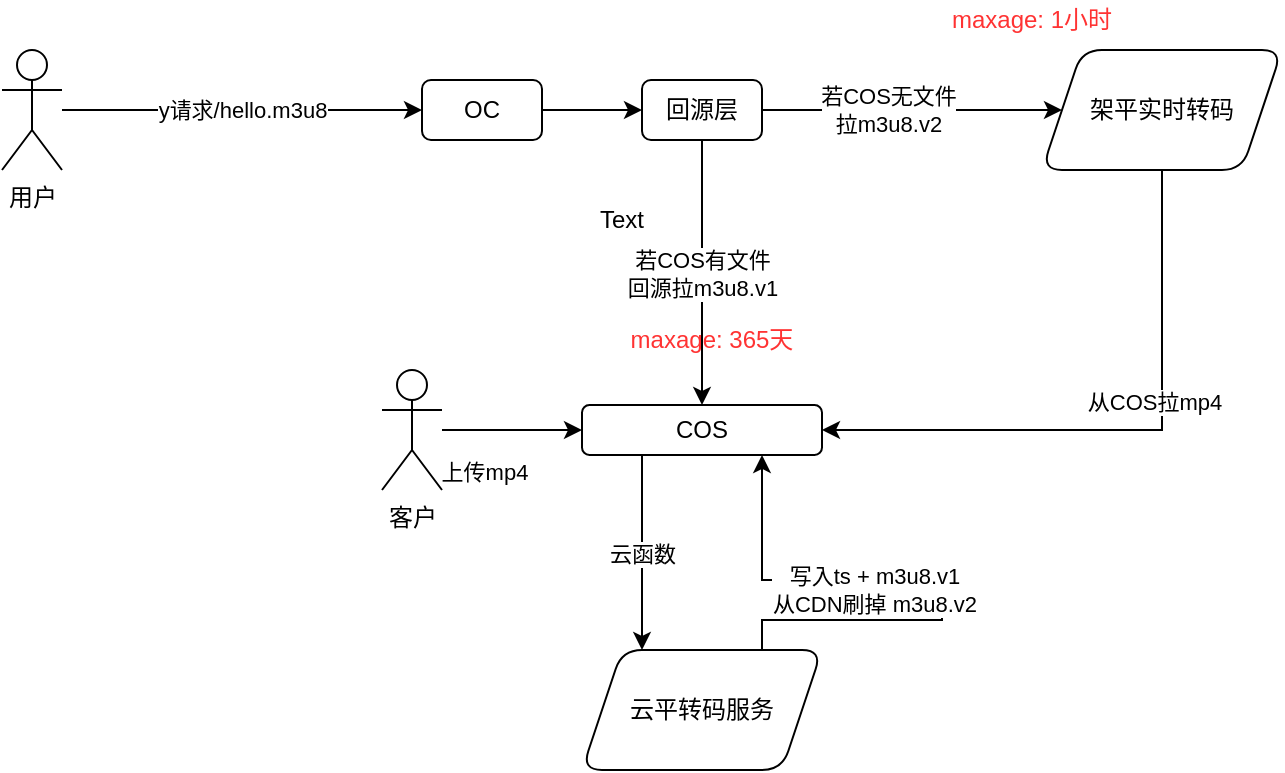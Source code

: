 <mxfile version="13.6.5" type="github">
  <diagram id="Yy1lHZB_Bil_hXvj6CWL" name="Page-1">
    <mxGraphModel dx="1692" dy="483" grid="1" gridSize="10" guides="1" tooltips="1" connect="1" arrows="1" fold="1" page="1" pageScale="1" pageWidth="827" pageHeight="1169" math="0" shadow="0">
      <root>
        <mxCell id="0" />
        <mxCell id="1" parent="0" />
        <mxCell id="0brkee-HvgIIuJ729QaQ-3" value="" style="edgeStyle=orthogonalEdgeStyle;rounded=0;orthogonalLoop=1;jettySize=auto;html=1;" edge="1" parent="1" source="0brkee-HvgIIuJ729QaQ-1" target="0brkee-HvgIIuJ729QaQ-2">
          <mxGeometry relative="1" as="geometry" />
        </mxCell>
        <mxCell id="0brkee-HvgIIuJ729QaQ-1" value="OC" style="rounded=1;whiteSpace=wrap;html=1;" vertex="1" parent="1">
          <mxGeometry x="10" y="150" width="60" height="30" as="geometry" />
        </mxCell>
        <mxCell id="0brkee-HvgIIuJ729QaQ-5" value="若COS有文件&lt;br&gt;回源拉m3u8.v1" style="edgeStyle=orthogonalEdgeStyle;rounded=0;orthogonalLoop=1;jettySize=auto;html=1;" edge="1" parent="1" source="0brkee-HvgIIuJ729QaQ-2" target="0brkee-HvgIIuJ729QaQ-4">
          <mxGeometry relative="1" as="geometry" />
        </mxCell>
        <mxCell id="0brkee-HvgIIuJ729QaQ-17" value="" style="edgeStyle=orthogonalEdgeStyle;rounded=0;orthogonalLoop=1;jettySize=auto;html=1;" edge="1" parent="1" source="0brkee-HvgIIuJ729QaQ-2" target="0brkee-HvgIIuJ729QaQ-16">
          <mxGeometry relative="1" as="geometry" />
        </mxCell>
        <mxCell id="0brkee-HvgIIuJ729QaQ-20" value="若COS无文件&lt;br&gt;拉m3u8.v2" style="edgeLabel;html=1;align=center;verticalAlign=middle;resizable=0;points=[];" vertex="1" connectable="0" parent="0brkee-HvgIIuJ729QaQ-17">
          <mxGeometry x="-0.165" relative="1" as="geometry">
            <mxPoint as="offset" />
          </mxGeometry>
        </mxCell>
        <mxCell id="0brkee-HvgIIuJ729QaQ-2" value="回源层" style="rounded=1;whiteSpace=wrap;html=1;" vertex="1" parent="1">
          <mxGeometry x="120" y="150" width="60" height="30" as="geometry" />
        </mxCell>
        <mxCell id="0brkee-HvgIIuJ729QaQ-10" value="云函数" style="edgeStyle=orthogonalEdgeStyle;rounded=0;orthogonalLoop=1;jettySize=auto;html=1;exitX=0.25;exitY=1;exitDx=0;exitDy=0;entryX=0.25;entryY=0;entryDx=0;entryDy=0;" edge="1" parent="1" source="0brkee-HvgIIuJ729QaQ-4" target="0brkee-HvgIIuJ729QaQ-9">
          <mxGeometry relative="1" as="geometry" />
        </mxCell>
        <mxCell id="0brkee-HvgIIuJ729QaQ-4" value="COS" style="whiteSpace=wrap;html=1;rounded=1;" vertex="1" parent="1">
          <mxGeometry x="90" y="312.5" width="120" height="25" as="geometry" />
        </mxCell>
        <mxCell id="0brkee-HvgIIuJ729QaQ-7" value="" style="edgeStyle=orthogonalEdgeStyle;rounded=0;orthogonalLoop=1;jettySize=auto;html=1;entryX=0;entryY=0.5;entryDx=0;entryDy=0;" edge="1" parent="1" source="0brkee-HvgIIuJ729QaQ-6" target="0brkee-HvgIIuJ729QaQ-4">
          <mxGeometry relative="1" as="geometry" />
        </mxCell>
        <mxCell id="0brkee-HvgIIuJ729QaQ-8" value="上传mp4" style="edgeLabel;html=1;align=center;verticalAlign=middle;resizable=0;points=[];" vertex="1" connectable="0" parent="0brkee-HvgIIuJ729QaQ-7">
          <mxGeometry x="-0.421" y="-21" relative="1" as="geometry">
            <mxPoint as="offset" />
          </mxGeometry>
        </mxCell>
        <mxCell id="0brkee-HvgIIuJ729QaQ-6" value="客户" style="shape=umlActor;verticalLabelPosition=bottom;verticalAlign=top;html=1;outlineConnect=0;" vertex="1" parent="1">
          <mxGeometry x="-10" y="295" width="30" height="60" as="geometry" />
        </mxCell>
        <mxCell id="0brkee-HvgIIuJ729QaQ-11" style="edgeStyle=orthogonalEdgeStyle;rounded=0;orthogonalLoop=1;jettySize=auto;html=1;entryX=0.75;entryY=1;entryDx=0;entryDy=0;exitX=0.75;exitY=0;exitDx=0;exitDy=0;" edge="1" parent="1" source="0brkee-HvgIIuJ729QaQ-9" target="0brkee-HvgIIuJ729QaQ-4">
          <mxGeometry relative="1" as="geometry">
            <Array as="points">
              <mxPoint x="180" y="420" />
              <mxPoint x="270" y="420" />
              <mxPoint x="270" y="400" />
              <mxPoint x="180" y="400" />
            </Array>
          </mxGeometry>
        </mxCell>
        <mxCell id="0brkee-HvgIIuJ729QaQ-12" value="写入ts + m3u8.v1&lt;br&gt;从CDN刷掉 m3u8.v2" style="edgeLabel;html=1;align=center;verticalAlign=middle;resizable=0;points=[];" vertex="1" connectable="0" parent="0brkee-HvgIIuJ729QaQ-11">
          <mxGeometry x="0.149" y="5" relative="1" as="geometry">
            <mxPoint as="offset" />
          </mxGeometry>
        </mxCell>
        <mxCell id="0brkee-HvgIIuJ729QaQ-9" value="云平转码服务" style="shape=parallelogram;perimeter=parallelogramPerimeter;whiteSpace=wrap;html=1;fixedSize=1;rounded=1;" vertex="1" parent="1">
          <mxGeometry x="90" y="435" width="120" height="60" as="geometry" />
        </mxCell>
        <mxCell id="0brkee-HvgIIuJ729QaQ-18" style="edgeStyle=orthogonalEdgeStyle;rounded=0;orthogonalLoop=1;jettySize=auto;html=1;entryX=1;entryY=0.5;entryDx=0;entryDy=0;exitX=0.5;exitY=1;exitDx=0;exitDy=0;" edge="1" parent="1" source="0brkee-HvgIIuJ729QaQ-16" target="0brkee-HvgIIuJ729QaQ-4">
          <mxGeometry relative="1" as="geometry" />
        </mxCell>
        <mxCell id="0brkee-HvgIIuJ729QaQ-19" value="从COS拉mp4" style="edgeLabel;html=1;align=center;verticalAlign=middle;resizable=0;points=[];" vertex="1" connectable="0" parent="0brkee-HvgIIuJ729QaQ-18">
          <mxGeometry x="-0.231" y="-4" relative="1" as="geometry">
            <mxPoint as="offset" />
          </mxGeometry>
        </mxCell>
        <mxCell id="0brkee-HvgIIuJ729QaQ-16" value="架平实时转码" style="shape=parallelogram;perimeter=parallelogramPerimeter;whiteSpace=wrap;html=1;fixedSize=1;rounded=1;" vertex="1" parent="1">
          <mxGeometry x="320" y="135" width="120" height="60" as="geometry" />
        </mxCell>
        <mxCell id="0brkee-HvgIIuJ729QaQ-22" value="y请求/hello.m3u8" style="edgeStyle=orthogonalEdgeStyle;rounded=0;orthogonalLoop=1;jettySize=auto;html=1;entryX=0;entryY=0.5;entryDx=0;entryDy=0;" edge="1" parent="1" source="0brkee-HvgIIuJ729QaQ-21" target="0brkee-HvgIIuJ729QaQ-1">
          <mxGeometry relative="1" as="geometry" />
        </mxCell>
        <mxCell id="0brkee-HvgIIuJ729QaQ-21" value="用户" style="shape=umlActor;verticalLabelPosition=bottom;verticalAlign=top;html=1;outlineConnect=0;" vertex="1" parent="1">
          <mxGeometry x="-200" y="135" width="30" height="60" as="geometry" />
        </mxCell>
        <mxCell id="0brkee-HvgIIuJ729QaQ-23" value="Text" style="text;html=1;strokeColor=none;fillColor=none;align=center;verticalAlign=middle;whiteSpace=wrap;rounded=0;" vertex="1" parent="1">
          <mxGeometry x="90" y="210" width="40" height="20" as="geometry" />
        </mxCell>
        <mxCell id="0brkee-HvgIIuJ729QaQ-24" value="maxage: 365天" style="text;html=1;strokeColor=none;fillColor=none;align=center;verticalAlign=middle;whiteSpace=wrap;rounded=0;fontColor=#FF3333;" vertex="1" parent="1">
          <mxGeometry x="110" y="270" width="90" height="20" as="geometry" />
        </mxCell>
        <mxCell id="0brkee-HvgIIuJ729QaQ-25" value="maxage: 1小时" style="text;html=1;strokeColor=none;fillColor=none;align=center;verticalAlign=middle;whiteSpace=wrap;rounded=0;fontColor=#FF3333;" vertex="1" parent="1">
          <mxGeometry x="270" y="110" width="90" height="20" as="geometry" />
        </mxCell>
      </root>
    </mxGraphModel>
  </diagram>
</mxfile>

